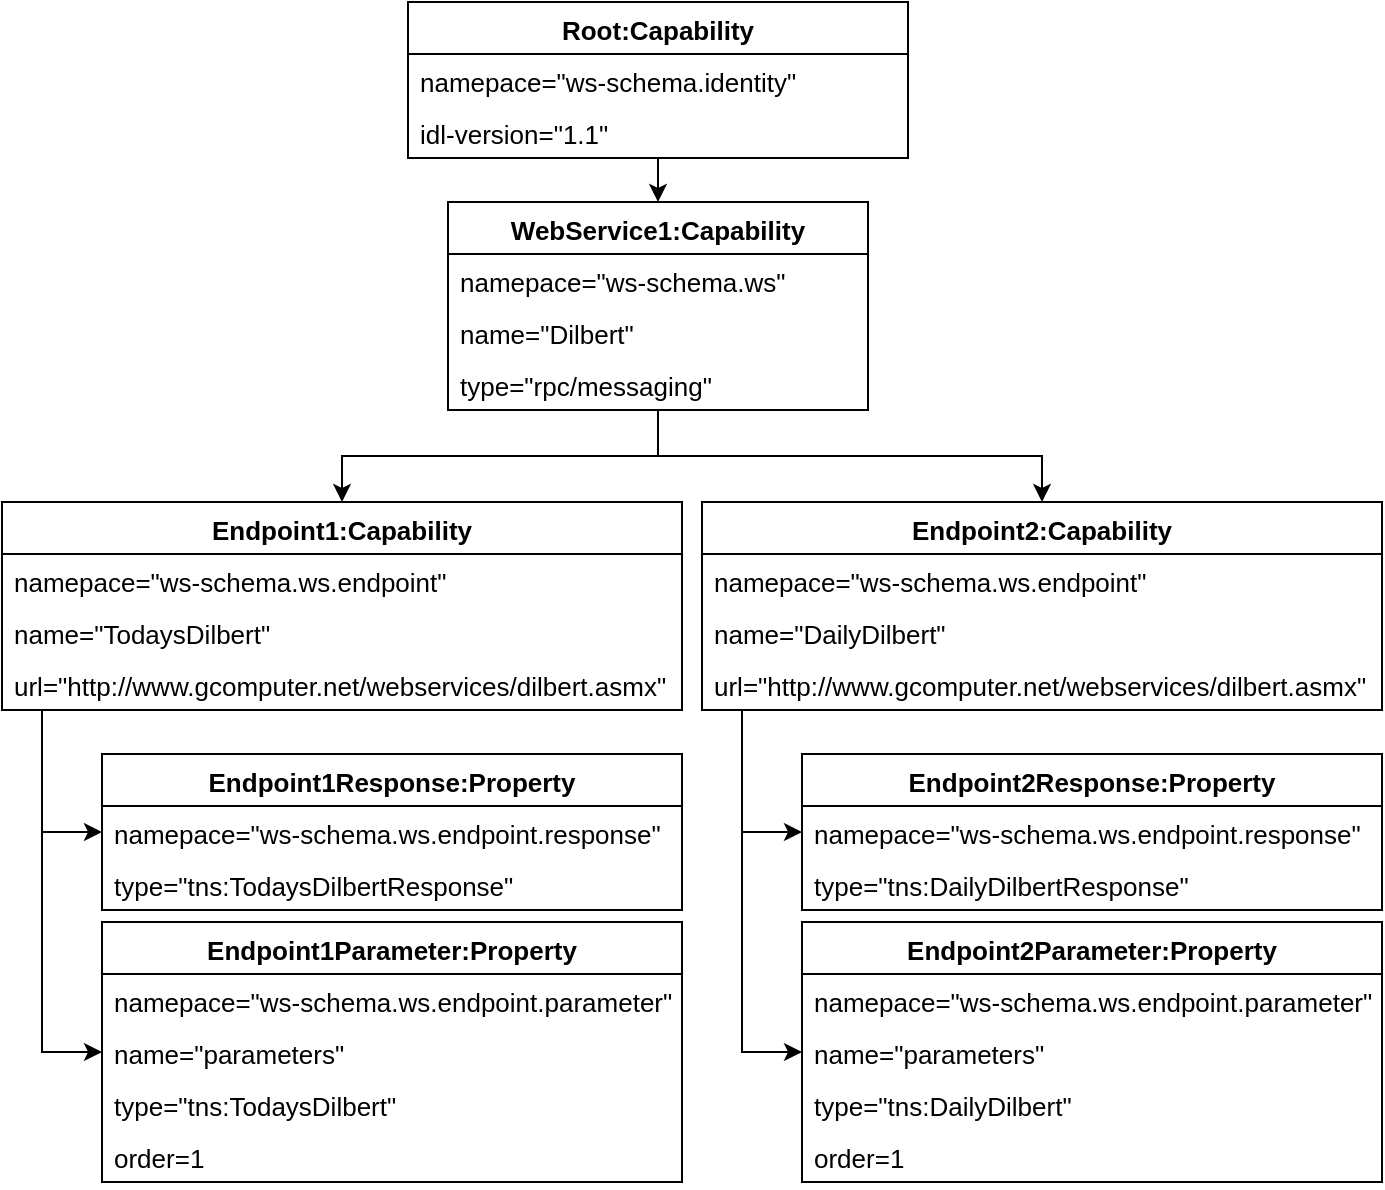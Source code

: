 <mxfile version="13.1.2" type="device"><diagram id="MHJMCBgFwRG6Bb9D1uR7" name="Page-1"><mxGraphModel dx="1354" dy="767" grid="1" gridSize="10" guides="1" tooltips="1" connect="1" arrows="1" fold="1" page="1" pageScale="1" pageWidth="827" pageHeight="1169" math="0" shadow="0"><root><mxCell id="0"/><mxCell id="1" parent="0"/><mxCell id="hFjnuQxpYqlMN425o53H-37" style="edgeStyle=orthogonalEdgeStyle;rounded=0;orthogonalLoop=1;jettySize=auto;html=1;exitX=0.25;exitY=1;exitDx=0;exitDy=0;entryX=0.5;entryY=0;entryDx=0;entryDy=0;fontSize=13;strokeWidth=1;" parent="1" source="hFjnuQxpYqlMN425o53H-10" target="hFjnuQxpYqlMN425o53H-14" edge="1"><mxGeometry relative="1" as="geometry"><Array as="points"><mxPoint x="418" y="128"/></Array></mxGeometry></mxCell><mxCell id="OqhyMGt_EkPMM3815DDJ-3" style="edgeStyle=orthogonalEdgeStyle;rounded=0;orthogonalLoop=1;jettySize=auto;html=1;fontSize=13;strokeWidth=1;" parent="1" source="hFjnuQxpYqlMN425o53H-14" target="CQHF3qWOAknvoJMwQF0I-5" edge="1"><mxGeometry relative="1" as="geometry"/></mxCell><mxCell id="OqhyMGt_EkPMM3815DDJ-4" style="edgeStyle=orthogonalEdgeStyle;rounded=0;orthogonalLoop=1;jettySize=auto;html=1;fontSize=13;strokeWidth=1;entryX=0.5;entryY=0;entryDx=0;entryDy=0;" parent="1" source="hFjnuQxpYqlMN425o53H-14" target="x4R6EaajhE-8qyGwpOzj-9" edge="1"><mxGeometry relative="1" as="geometry"/></mxCell><mxCell id="TCAm5OIL_4oUoecBa8_f-2" style="edgeStyle=orthogonalEdgeStyle;rounded=0;orthogonalLoop=1;jettySize=auto;html=1;entryX=0;entryY=0.5;entryDx=0;entryDy=0;fontSize=13;strokeWidth=1;" parent="1" source="CQHF3qWOAknvoJMwQF0I-5" target="CQHF3qWOAknvoJMwQF0I-9" edge="1"><mxGeometry relative="1" as="geometry"><Array as="points"><mxPoint x="460" y="465"/></Array></mxGeometry></mxCell><mxCell id="TCAm5OIL_4oUoecBa8_f-3" style="edgeStyle=orthogonalEdgeStyle;rounded=0;orthogonalLoop=1;jettySize=auto;html=1;entryX=0;entryY=0.5;entryDx=0;entryDy=0;fontSize=13;strokeWidth=1;" parent="1" source="CQHF3qWOAknvoJMwQF0I-5" target="CQHF3qWOAknvoJMwQF0I-12" edge="1"><mxGeometry relative="1" as="geometry"><Array as="points"><mxPoint x="460" y="575"/></Array></mxGeometry></mxCell><mxCell id="TCAm5OIL_4oUoecBa8_f-4" style="edgeStyle=orthogonalEdgeStyle;rounded=0;orthogonalLoop=1;jettySize=auto;html=1;entryX=0;entryY=0.5;entryDx=0;entryDy=0;fontSize=13;strokeWidth=1;exitX=0.25;exitY=1;exitDx=0;exitDy=0;" parent="1" source="x4R6EaajhE-8qyGwpOzj-9" target="hFjnuQxpYqlMN425o53H-27" edge="1"><mxGeometry relative="1" as="geometry"><Array as="points"><mxPoint x="110" y="404"/><mxPoint x="110" y="465"/></Array></mxGeometry></mxCell><mxCell id="TCAm5OIL_4oUoecBa8_f-5" style="edgeStyle=orthogonalEdgeStyle;rounded=0;orthogonalLoop=1;jettySize=auto;html=1;entryX=0;entryY=0.5;entryDx=0;entryDy=0;fontSize=13;strokeWidth=1;exitX=0.25;exitY=1;exitDx=0;exitDy=0;" parent="1" source="x4R6EaajhE-8qyGwpOzj-9" target="hFjnuQxpYqlMN425o53H-31" edge="1"><mxGeometry relative="1" as="geometry"><Array as="points"><mxPoint x="110" y="404"/><mxPoint x="110" y="575"/></Array><mxPoint x="-190" y="430" as="sourcePoint"/></mxGeometry></mxCell><mxCell id="hFjnuQxpYqlMN425o53H-14" value="WebService1:Capability" style="swimlane;fontStyle=1;align=center;verticalAlign=top;childLayout=stackLayout;horizontal=1;startSize=26;horizontalStack=0;resizeParent=1;resizeParentMax=0;resizeLast=0;collapsible=1;marginBottom=0;fontSize=13;strokeWidth=1;fillColor=none;" parent="1" vertex="1"><mxGeometry x="313" y="150" width="210" height="104" as="geometry"><mxRectangle x="380" y="150" width="170" height="26" as="alternateBounds"/></mxGeometry></mxCell><mxCell id="hFjnuQxpYqlMN425o53H-15" value="namepace=&quot;ws-schema.ws&quot;" style="text;strokeColor=none;fillColor=none;align=left;verticalAlign=top;spacingLeft=4;spacingRight=4;overflow=hidden;rotatable=0;points=[[0,0.5],[1,0.5]];portConstraint=eastwest;fontSize=13;strokeWidth=1;" parent="hFjnuQxpYqlMN425o53H-14" vertex="1"><mxGeometry y="26" width="210" height="26" as="geometry"/></mxCell><mxCell id="hFjnuQxpYqlMN425o53H-16" value="name=&quot;Dilbert&quot;" style="text;strokeColor=none;fillColor=none;align=left;verticalAlign=top;spacingLeft=4;spacingRight=4;overflow=hidden;rotatable=0;points=[[0,0.5],[1,0.5]];portConstraint=eastwest;fontSize=13;strokeWidth=1;" parent="hFjnuQxpYqlMN425o53H-14" vertex="1"><mxGeometry y="52" width="210" height="26" as="geometry"/></mxCell><mxCell id="hFjnuQxpYqlMN425o53H-17" value="type=&quot;rpc/messaging&quot;" style="text;strokeColor=none;fillColor=none;align=left;verticalAlign=top;spacingLeft=4;spacingRight=4;overflow=hidden;rotatable=0;points=[[0,0.5],[1,0.5]];portConstraint=eastwest;fontSize=13;strokeWidth=1;" parent="hFjnuQxpYqlMN425o53H-14" vertex="1"><mxGeometry y="78" width="210" height="26" as="geometry"/></mxCell><mxCell id="hFjnuQxpYqlMN425o53H-10" value="Root:Capability" style="swimlane;fontStyle=1;align=center;verticalAlign=top;childLayout=stackLayout;horizontal=1;startSize=26;horizontalStack=0;resizeParent=1;resizeParentMax=0;resizeLast=0;collapsible=1;marginBottom=0;fontSize=13;strokeWidth=1;labelBorderColor=none;fillColor=none;" parent="1" vertex="1"><mxGeometry x="293" y="50" width="250" height="78" as="geometry"><mxRectangle x="360" y="50" width="120" height="26" as="alternateBounds"/></mxGeometry></mxCell><mxCell id="hFjnuQxpYqlMN425o53H-11" value="namepace=&quot;ws-schema.identity&quot;" style="text;align=left;verticalAlign=top;spacingLeft=4;spacingRight=4;overflow=hidden;rotatable=0;points=[[0,0.5],[1,0.5]];portConstraint=eastwest;fontSize=13;strokeWidth=1;fillColor=none;strokeColor=none;" parent="hFjnuQxpYqlMN425o53H-10" vertex="1"><mxGeometry y="26" width="250" height="26" as="geometry"/></mxCell><mxCell id="CQHF3qWOAknvoJMwQF0I-2" value="idl-version=&quot;1.1&quot;" style="text;strokeColor=none;fillColor=none;align=left;verticalAlign=top;spacingLeft=4;spacingRight=4;overflow=hidden;rotatable=0;points=[[0,0.5],[1,0.5]];portConstraint=eastwest;fontSize=13;strokeWidth=1;" parent="hFjnuQxpYqlMN425o53H-10" vertex="1"><mxGeometry y="52" width="250" height="26" as="geometry"/></mxCell><mxCell id="hFjnuQxpYqlMN425o53H-27" value="Endpoint1Response:Property" style="swimlane;fontStyle=1;align=center;verticalAlign=top;childLayout=stackLayout;horizontal=1;startSize=26;horizontalStack=0;resizeParent=1;resizeParentMax=0;resizeLast=0;collapsible=1;marginBottom=0;fontSize=13;strokeWidth=1;fillColor=none;" parent="1" vertex="1"><mxGeometry x="140" y="426" width="290" height="78" as="geometry"><mxRectangle x="530" y="426" width="200" height="26" as="alternateBounds"/></mxGeometry></mxCell><mxCell id="hFjnuQxpYqlMN425o53H-28" value="namepace=&quot;ws-schema.ws.endpoint.response&quot;" style="text;strokeColor=none;fillColor=none;align=left;verticalAlign=top;spacingLeft=4;spacingRight=4;overflow=hidden;rotatable=0;points=[[0,0.5],[1,0.5]];portConstraint=eastwest;fontSize=13;strokeWidth=1;" parent="hFjnuQxpYqlMN425o53H-27" vertex="1"><mxGeometry y="26" width="290" height="26" as="geometry"/></mxCell><mxCell id="hFjnuQxpYqlMN425o53H-29" value="type=&quot;tns:TodaysDilbertResponse&quot;" style="text;strokeColor=none;fillColor=none;align=left;verticalAlign=top;spacingLeft=4;spacingRight=4;overflow=hidden;rotatable=0;points=[[0,0.5],[1,0.5]];portConstraint=eastwest;fontSize=13;strokeWidth=1;" parent="hFjnuQxpYqlMN425o53H-27" vertex="1"><mxGeometry y="52" width="290" height="26" as="geometry"/></mxCell><mxCell id="hFjnuQxpYqlMN425o53H-31" value="Endpoint1Parameter:Property" style="swimlane;fontStyle=1;align=center;verticalAlign=top;childLayout=stackLayout;horizontal=1;startSize=26;horizontalStack=0;resizeParent=1;resizeParentMax=0;resizeLast=0;collapsible=1;marginBottom=0;fontSize=13;strokeWidth=1;fillColor=none;" parent="1" vertex="1"><mxGeometry x="140" y="510" width="290" height="130" as="geometry"><mxRectangle x="530" y="510" width="200" height="26" as="alternateBounds"/></mxGeometry></mxCell><mxCell id="hFjnuQxpYqlMN425o53H-32" value="namepace=&quot;ws-schema.ws.endpoint.parameter&quot;" style="text;strokeColor=none;fillColor=none;align=left;verticalAlign=top;spacingLeft=4;spacingRight=4;overflow=hidden;rotatable=0;points=[[0,0.5],[1,0.5]];portConstraint=eastwest;fontSize=13;strokeWidth=1;" parent="hFjnuQxpYqlMN425o53H-31" vertex="1"><mxGeometry y="26" width="290" height="26" as="geometry"/></mxCell><mxCell id="hFjnuQxpYqlMN425o53H-33" value="name=&quot;parameters&quot;" style="text;strokeColor=none;fillColor=none;align=left;verticalAlign=top;spacingLeft=4;spacingRight=4;overflow=hidden;rotatable=0;points=[[0,0.5],[1,0.5]];portConstraint=eastwest;fontSize=13;strokeWidth=1;" parent="hFjnuQxpYqlMN425o53H-31" vertex="1"><mxGeometry y="52" width="290" height="26" as="geometry"/></mxCell><mxCell id="hFjnuQxpYqlMN425o53H-34" value="type=&quot;tns:TodaysDilbert&quot;" style="text;strokeColor=none;fillColor=none;align=left;verticalAlign=top;spacingLeft=4;spacingRight=4;overflow=hidden;rotatable=0;points=[[0,0.5],[1,0.5]];portConstraint=eastwest;fontSize=13;strokeWidth=1;" parent="hFjnuQxpYqlMN425o53H-31" vertex="1"><mxGeometry y="78" width="290" height="26" as="geometry"/></mxCell><mxCell id="hFjnuQxpYqlMN425o53H-35" value="order=1" style="text;strokeColor=none;fillColor=none;align=left;verticalAlign=top;spacingLeft=4;spacingRight=4;overflow=hidden;rotatable=0;points=[[0,0.5],[1,0.5]];portConstraint=eastwest;fontSize=13;strokeWidth=1;" parent="hFjnuQxpYqlMN425o53H-31" vertex="1"><mxGeometry y="104" width="290" height="26" as="geometry"/></mxCell><mxCell id="CQHF3qWOAknvoJMwQF0I-9" value="Endpoint2Response:Property" style="swimlane;fontStyle=1;align=center;verticalAlign=top;childLayout=stackLayout;horizontal=1;startSize=26;horizontalStack=0;resizeParent=1;resizeParentMax=0;resizeLast=0;collapsible=1;marginBottom=0;fontSize=13;strokeWidth=1;fillColor=none;" parent="1" vertex="1"><mxGeometry x="490" y="426" width="290" height="78" as="geometry"><mxRectangle x="210" y="426" width="200" height="26" as="alternateBounds"/></mxGeometry></mxCell><mxCell id="CQHF3qWOAknvoJMwQF0I-10" value="namepace=&quot;ws-schema.ws.endpoint.response&quot;" style="text;strokeColor=none;fillColor=none;align=left;verticalAlign=top;spacingLeft=4;spacingRight=4;overflow=hidden;rotatable=0;points=[[0,0.5],[1,0.5]];portConstraint=eastwest;fontSize=13;strokeWidth=1;" parent="CQHF3qWOAknvoJMwQF0I-9" vertex="1"><mxGeometry y="26" width="290" height="26" as="geometry"/></mxCell><mxCell id="CQHF3qWOAknvoJMwQF0I-11" value="type=&quot;tns:DailyDilbertResponse&quot;" style="text;strokeColor=none;fillColor=none;align=left;verticalAlign=top;spacingLeft=4;spacingRight=4;overflow=hidden;rotatable=0;points=[[0,0.5],[1,0.5]];portConstraint=eastwest;fontSize=13;strokeWidth=1;" parent="CQHF3qWOAknvoJMwQF0I-9" vertex="1"><mxGeometry y="52" width="290" height="26" as="geometry"/></mxCell><mxCell id="CQHF3qWOAknvoJMwQF0I-12" value="Endpoint2Parameter:Property" style="swimlane;fontStyle=1;align=center;verticalAlign=top;childLayout=stackLayout;horizontal=1;startSize=26;horizontalStack=0;resizeParent=1;resizeParentMax=0;resizeLast=0;collapsible=1;marginBottom=0;fontSize=13;strokeWidth=1;fillColor=none;" parent="1" vertex="1"><mxGeometry x="490" y="510" width="290" height="130" as="geometry"><mxRectangle x="210" y="510" width="200" height="26" as="alternateBounds"/></mxGeometry></mxCell><mxCell id="CQHF3qWOAknvoJMwQF0I-13" value="namepace=&quot;ws-schema.ws.endpoint.parameter&quot;" style="text;strokeColor=none;fillColor=none;align=left;verticalAlign=top;spacingLeft=4;spacingRight=4;overflow=hidden;rotatable=0;points=[[0,0.5],[1,0.5]];portConstraint=eastwest;fontSize=13;strokeWidth=1;" parent="CQHF3qWOAknvoJMwQF0I-12" vertex="1"><mxGeometry y="26" width="290" height="26" as="geometry"/></mxCell><mxCell id="CQHF3qWOAknvoJMwQF0I-14" value="name=&quot;parameters&quot;" style="text;strokeColor=none;fillColor=none;align=left;verticalAlign=top;spacingLeft=4;spacingRight=4;overflow=hidden;rotatable=0;points=[[0,0.5],[1,0.5]];portConstraint=eastwest;fontSize=13;strokeWidth=1;" parent="CQHF3qWOAknvoJMwQF0I-12" vertex="1"><mxGeometry y="52" width="290" height="26" as="geometry"/></mxCell><mxCell id="CQHF3qWOAknvoJMwQF0I-15" value="type=&quot;tns:DailyDilbert&quot;" style="text;strokeColor=none;fillColor=none;align=left;verticalAlign=top;spacingLeft=4;spacingRight=4;overflow=hidden;rotatable=0;points=[[0,0.5],[1,0.5]];portConstraint=eastwest;fontSize=13;strokeWidth=1;" parent="CQHF3qWOAknvoJMwQF0I-12" vertex="1"><mxGeometry y="78" width="290" height="26" as="geometry"/></mxCell><mxCell id="CQHF3qWOAknvoJMwQF0I-16" value="order=1" style="text;strokeColor=none;fillColor=none;align=left;verticalAlign=top;spacingLeft=4;spacingRight=4;overflow=hidden;rotatable=0;points=[[0,0.5],[1,0.5]];portConstraint=eastwest;fontSize=13;strokeWidth=1;" parent="CQHF3qWOAknvoJMwQF0I-12" vertex="1"><mxGeometry y="104" width="290" height="26" as="geometry"/></mxCell><mxCell id="CQHF3qWOAknvoJMwQF0I-5" value="Endpoint2:Capability" style="swimlane;fontStyle=1;align=center;verticalAlign=top;childLayout=stackLayout;horizontal=1;startSize=26;horizontalStack=0;resizeParent=1;resizeParentMax=0;resizeLast=0;collapsible=1;marginBottom=0;fontSize=13;strokeWidth=1;fillColor=none;" parent="1" vertex="1"><mxGeometry x="440" y="300" width="340" height="104" as="geometry"><mxRectangle x="490" y="300" width="150" height="26" as="alternateBounds"/></mxGeometry></mxCell><mxCell id="CQHF3qWOAknvoJMwQF0I-6" value="namepace=&quot;ws-schema.ws.endpoint&quot;" style="text;strokeColor=none;fillColor=none;align=left;verticalAlign=top;spacingLeft=4;spacingRight=4;overflow=hidden;rotatable=0;points=[[0,0.5],[1,0.5]];portConstraint=eastwest;fontSize=13;strokeWidth=1;" parent="CQHF3qWOAknvoJMwQF0I-5" vertex="1"><mxGeometry y="26" width="340" height="26" as="geometry"/></mxCell><mxCell id="CQHF3qWOAknvoJMwQF0I-7" value="name=&quot;DailyDilbert&quot;" style="text;strokeColor=none;fillColor=none;align=left;verticalAlign=top;spacingLeft=4;spacingRight=4;overflow=hidden;rotatable=0;points=[[0,0.5],[1,0.5]];portConstraint=eastwest;fontSize=13;strokeWidth=1;" parent="CQHF3qWOAknvoJMwQF0I-5" vertex="1"><mxGeometry y="52" width="340" height="26" as="geometry"/></mxCell><mxCell id="CQHF3qWOAknvoJMwQF0I-8" value="url=&quot;http://www.gcomputer.net/webservices/dilbert.asmx&quot;" style="text;strokeColor=none;fillColor=none;align=left;verticalAlign=top;spacingLeft=4;spacingRight=4;overflow=hidden;rotatable=0;points=[[0,0.5],[1,0.5]];portConstraint=eastwest;fontSize=13;strokeWidth=1;" parent="CQHF3qWOAknvoJMwQF0I-5" vertex="1"><mxGeometry y="78" width="340" height="26" as="geometry"/></mxCell><mxCell id="x4R6EaajhE-8qyGwpOzj-9" value="Endpoint1:Capability" style="swimlane;fontStyle=1;align=center;verticalAlign=top;childLayout=stackLayout;horizontal=1;startSize=26;horizontalStack=0;resizeParent=1;resizeParentMax=0;resizeLast=0;collapsible=1;marginBottom=0;fontSize=13;strokeWidth=1;fillColor=none;" vertex="1" parent="1"><mxGeometry x="90" y="300" width="340" height="104" as="geometry"><mxRectangle x="-270" y="300" width="150" height="26" as="alternateBounds"/></mxGeometry></mxCell><mxCell id="x4R6EaajhE-8qyGwpOzj-10" value="namepace=&quot;ws-schema.ws.endpoint&quot;" style="text;strokeColor=none;fillColor=none;align=left;verticalAlign=top;spacingLeft=4;spacingRight=4;overflow=hidden;rotatable=0;points=[[0,0.5],[1,0.5]];portConstraint=eastwest;fontSize=13;strokeWidth=1;" vertex="1" parent="x4R6EaajhE-8qyGwpOzj-9"><mxGeometry y="26" width="340" height="26" as="geometry"/></mxCell><mxCell id="x4R6EaajhE-8qyGwpOzj-11" value="name=&quot;TodaysDilbert&quot;" style="text;strokeColor=none;fillColor=none;align=left;verticalAlign=top;spacingLeft=4;spacingRight=4;overflow=hidden;rotatable=0;points=[[0,0.5],[1,0.5]];portConstraint=eastwest;fontSize=13;strokeWidth=1;" vertex="1" parent="x4R6EaajhE-8qyGwpOzj-9"><mxGeometry y="52" width="340" height="26" as="geometry"/></mxCell><mxCell id="x4R6EaajhE-8qyGwpOzj-12" value="url=&quot;http://www.gcomputer.net/webservices/dilbert.asmx&quot;" style="text;strokeColor=none;fillColor=none;align=left;verticalAlign=top;spacingLeft=4;spacingRight=4;overflow=hidden;rotatable=0;points=[[0,0.5],[1,0.5]];portConstraint=eastwest;fontSize=13;strokeWidth=1;" vertex="1" parent="x4R6EaajhE-8qyGwpOzj-9"><mxGeometry y="78" width="340" height="26" as="geometry"/></mxCell></root></mxGraphModel></diagram></mxfile>